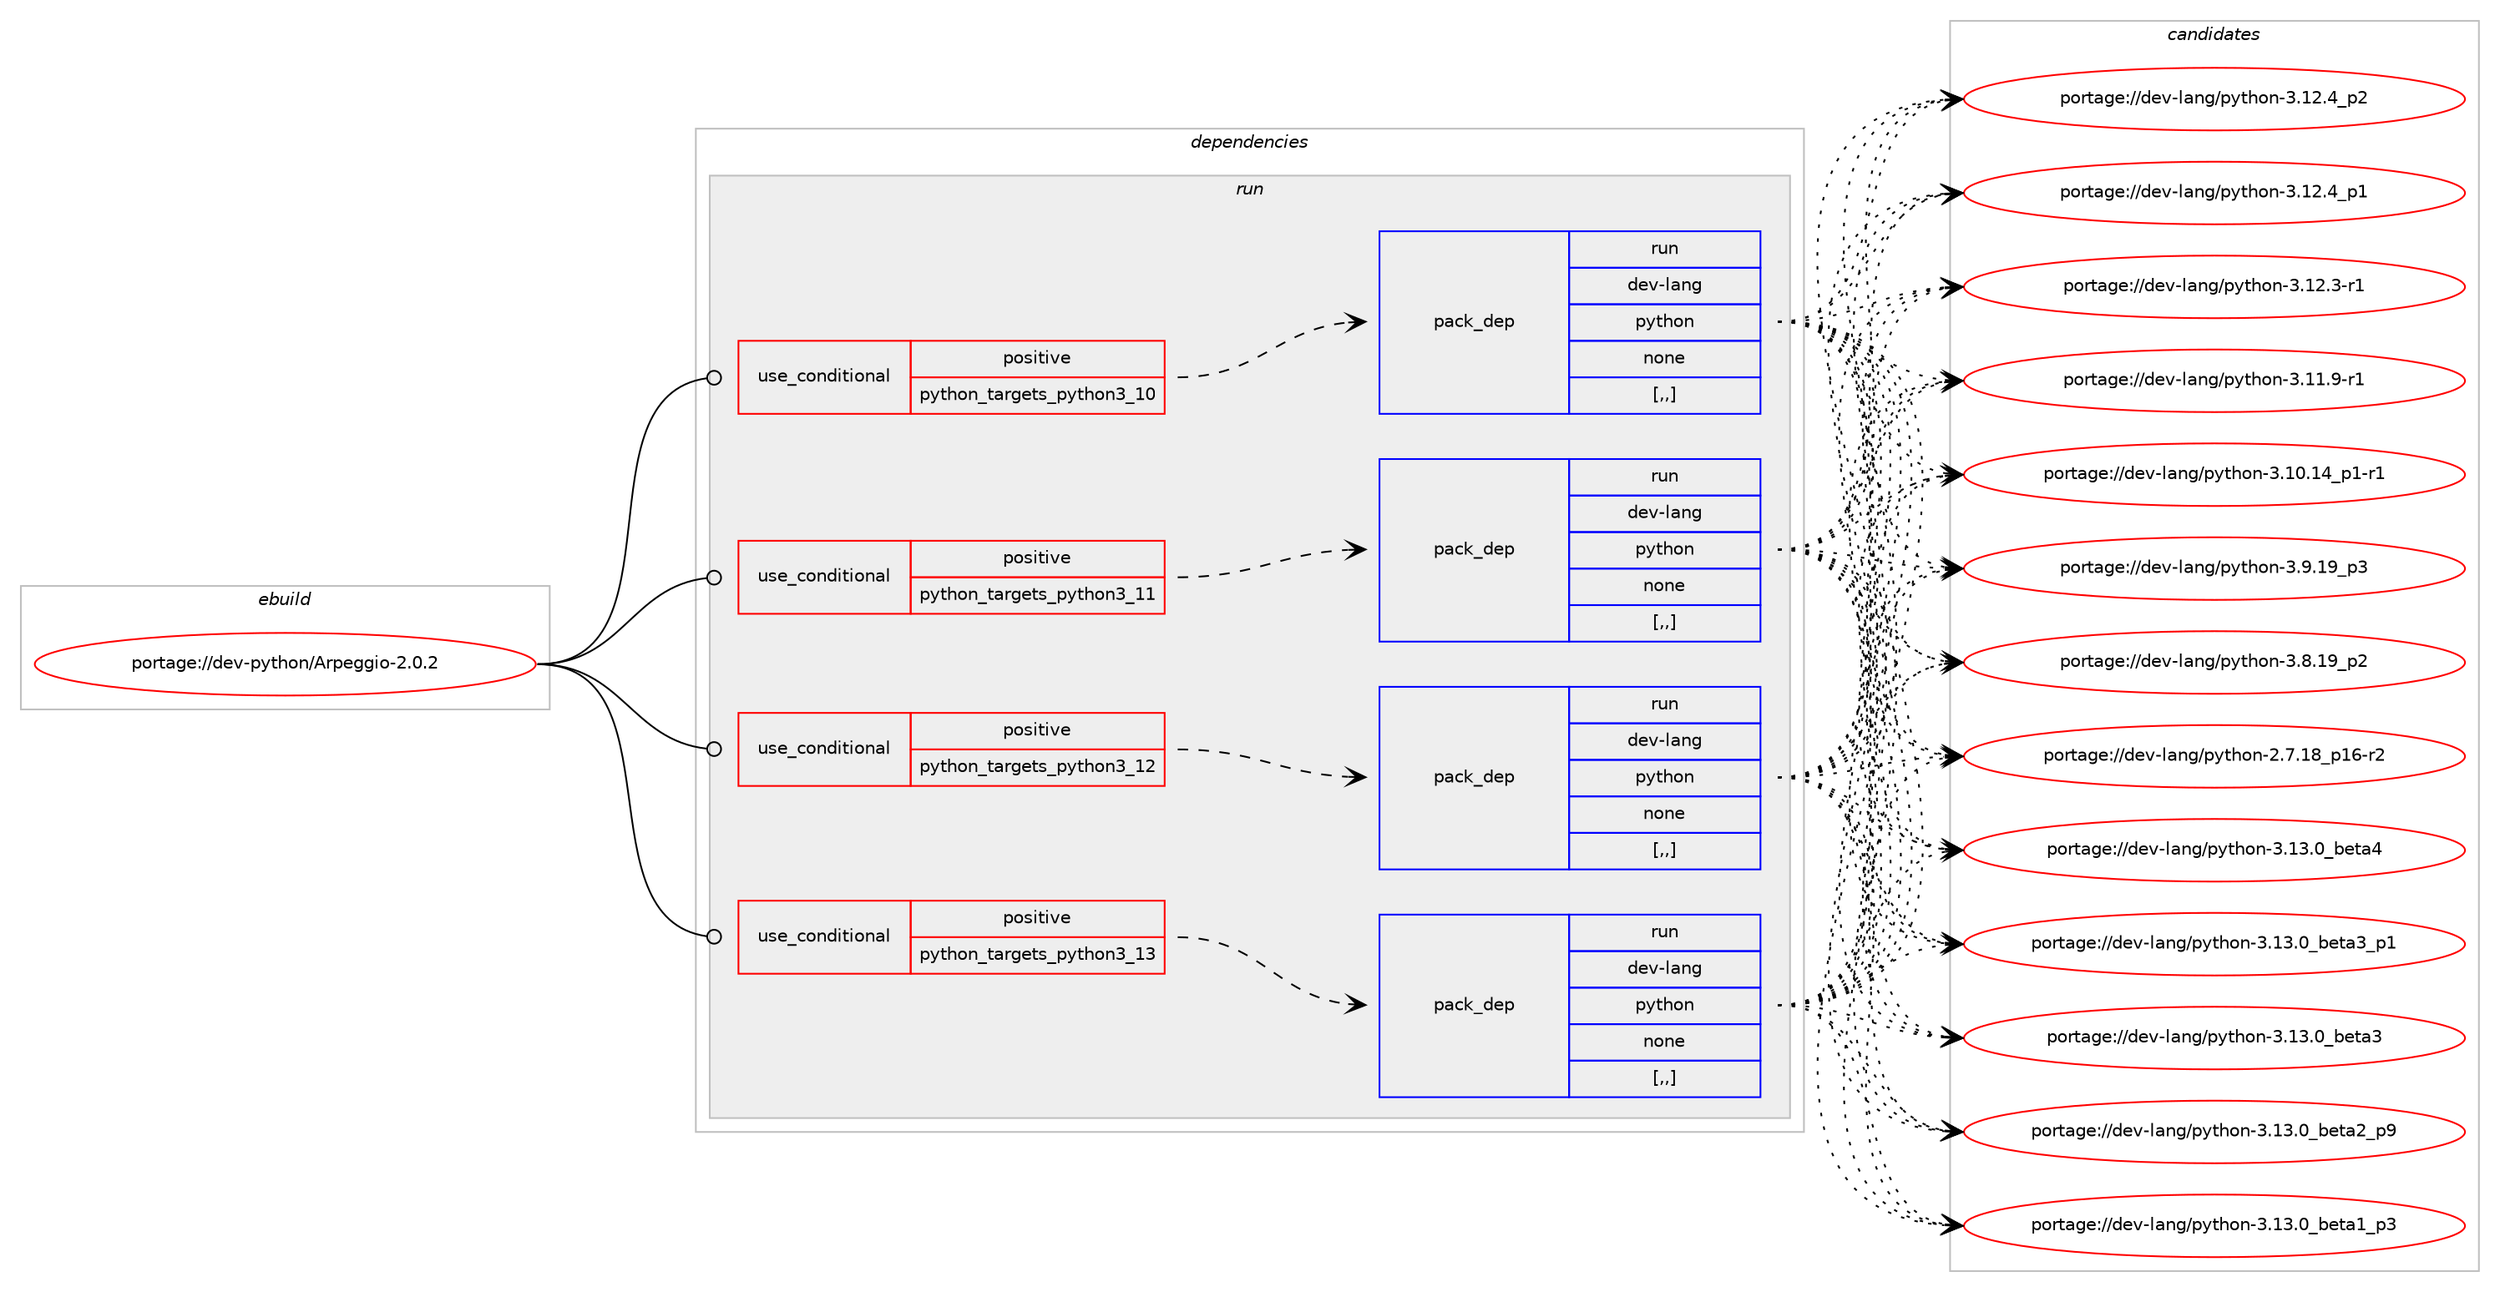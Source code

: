 digraph prolog {

# *************
# Graph options
# *************

newrank=true;
concentrate=true;
compound=true;
graph [rankdir=LR,fontname=Helvetica,fontsize=10,ranksep=1.5];#, ranksep=2.5, nodesep=0.2];
edge  [arrowhead=vee];
node  [fontname=Helvetica,fontsize=10];

# **********
# The ebuild
# **********

subgraph cluster_leftcol {
color=gray;
label=<<i>ebuild</i>>;
id [label="portage://dev-python/Arpeggio-2.0.2", color=red, width=4, href="../dev-python/Arpeggio-2.0.2.svg"];
}

# ****************
# The dependencies
# ****************

subgraph cluster_midcol {
color=gray;
label=<<i>dependencies</i>>;
subgraph cluster_compile {
fillcolor="#eeeeee";
style=filled;
label=<<i>compile</i>>;
}
subgraph cluster_compileandrun {
fillcolor="#eeeeee";
style=filled;
label=<<i>compile and run</i>>;
}
subgraph cluster_run {
fillcolor="#eeeeee";
style=filled;
label=<<i>run</i>>;
subgraph cond30450 {
dependency140943 [label=<<TABLE BORDER="0" CELLBORDER="1" CELLSPACING="0" CELLPADDING="4"><TR><TD ROWSPAN="3" CELLPADDING="10">use_conditional</TD></TR><TR><TD>positive</TD></TR><TR><TD>python_targets_python3_10</TD></TR></TABLE>>, shape=none, color=red];
subgraph pack109250 {
dependency140944 [label=<<TABLE BORDER="0" CELLBORDER="1" CELLSPACING="0" CELLPADDING="4" WIDTH="220"><TR><TD ROWSPAN="6" CELLPADDING="30">pack_dep</TD></TR><TR><TD WIDTH="110">run</TD></TR><TR><TD>dev-lang</TD></TR><TR><TD>python</TD></TR><TR><TD>none</TD></TR><TR><TD>[,,]</TD></TR></TABLE>>, shape=none, color=blue];
}
dependency140943:e -> dependency140944:w [weight=20,style="dashed",arrowhead="vee"];
}
id:e -> dependency140943:w [weight=20,style="solid",arrowhead="odot"];
subgraph cond30451 {
dependency140945 [label=<<TABLE BORDER="0" CELLBORDER="1" CELLSPACING="0" CELLPADDING="4"><TR><TD ROWSPAN="3" CELLPADDING="10">use_conditional</TD></TR><TR><TD>positive</TD></TR><TR><TD>python_targets_python3_11</TD></TR></TABLE>>, shape=none, color=red];
subgraph pack109251 {
dependency140946 [label=<<TABLE BORDER="0" CELLBORDER="1" CELLSPACING="0" CELLPADDING="4" WIDTH="220"><TR><TD ROWSPAN="6" CELLPADDING="30">pack_dep</TD></TR><TR><TD WIDTH="110">run</TD></TR><TR><TD>dev-lang</TD></TR><TR><TD>python</TD></TR><TR><TD>none</TD></TR><TR><TD>[,,]</TD></TR></TABLE>>, shape=none, color=blue];
}
dependency140945:e -> dependency140946:w [weight=20,style="dashed",arrowhead="vee"];
}
id:e -> dependency140945:w [weight=20,style="solid",arrowhead="odot"];
subgraph cond30452 {
dependency140947 [label=<<TABLE BORDER="0" CELLBORDER="1" CELLSPACING="0" CELLPADDING="4"><TR><TD ROWSPAN="3" CELLPADDING="10">use_conditional</TD></TR><TR><TD>positive</TD></TR><TR><TD>python_targets_python3_12</TD></TR></TABLE>>, shape=none, color=red];
subgraph pack109252 {
dependency140948 [label=<<TABLE BORDER="0" CELLBORDER="1" CELLSPACING="0" CELLPADDING="4" WIDTH="220"><TR><TD ROWSPAN="6" CELLPADDING="30">pack_dep</TD></TR><TR><TD WIDTH="110">run</TD></TR><TR><TD>dev-lang</TD></TR><TR><TD>python</TD></TR><TR><TD>none</TD></TR><TR><TD>[,,]</TD></TR></TABLE>>, shape=none, color=blue];
}
dependency140947:e -> dependency140948:w [weight=20,style="dashed",arrowhead="vee"];
}
id:e -> dependency140947:w [weight=20,style="solid",arrowhead="odot"];
subgraph cond30453 {
dependency140949 [label=<<TABLE BORDER="0" CELLBORDER="1" CELLSPACING="0" CELLPADDING="4"><TR><TD ROWSPAN="3" CELLPADDING="10">use_conditional</TD></TR><TR><TD>positive</TD></TR><TR><TD>python_targets_python3_13</TD></TR></TABLE>>, shape=none, color=red];
subgraph pack109253 {
dependency140950 [label=<<TABLE BORDER="0" CELLBORDER="1" CELLSPACING="0" CELLPADDING="4" WIDTH="220"><TR><TD ROWSPAN="6" CELLPADDING="30">pack_dep</TD></TR><TR><TD WIDTH="110">run</TD></TR><TR><TD>dev-lang</TD></TR><TR><TD>python</TD></TR><TR><TD>none</TD></TR><TR><TD>[,,]</TD></TR></TABLE>>, shape=none, color=blue];
}
dependency140949:e -> dependency140950:w [weight=20,style="dashed",arrowhead="vee"];
}
id:e -> dependency140949:w [weight=20,style="solid",arrowhead="odot"];
}
}

# **************
# The candidates
# **************

subgraph cluster_choices {
rank=same;
color=gray;
label=<<i>candidates</i>>;

subgraph choice109250 {
color=black;
nodesep=1;
choice1001011184510897110103471121211161041111104551464951464895981011169752 [label="portage://dev-lang/python-3.13.0_beta4", color=red, width=4,href="../dev-lang/python-3.13.0_beta4.svg"];
choice10010111845108971101034711212111610411111045514649514648959810111697519511249 [label="portage://dev-lang/python-3.13.0_beta3_p1", color=red, width=4,href="../dev-lang/python-3.13.0_beta3_p1.svg"];
choice1001011184510897110103471121211161041111104551464951464895981011169751 [label="portage://dev-lang/python-3.13.0_beta3", color=red, width=4,href="../dev-lang/python-3.13.0_beta3.svg"];
choice10010111845108971101034711212111610411111045514649514648959810111697509511257 [label="portage://dev-lang/python-3.13.0_beta2_p9", color=red, width=4,href="../dev-lang/python-3.13.0_beta2_p9.svg"];
choice10010111845108971101034711212111610411111045514649514648959810111697499511251 [label="portage://dev-lang/python-3.13.0_beta1_p3", color=red, width=4,href="../dev-lang/python-3.13.0_beta1_p3.svg"];
choice100101118451089711010347112121116104111110455146495046529511250 [label="portage://dev-lang/python-3.12.4_p2", color=red, width=4,href="../dev-lang/python-3.12.4_p2.svg"];
choice100101118451089711010347112121116104111110455146495046529511249 [label="portage://dev-lang/python-3.12.4_p1", color=red, width=4,href="../dev-lang/python-3.12.4_p1.svg"];
choice100101118451089711010347112121116104111110455146495046514511449 [label="portage://dev-lang/python-3.12.3-r1", color=red, width=4,href="../dev-lang/python-3.12.3-r1.svg"];
choice100101118451089711010347112121116104111110455146494946574511449 [label="portage://dev-lang/python-3.11.9-r1", color=red, width=4,href="../dev-lang/python-3.11.9-r1.svg"];
choice100101118451089711010347112121116104111110455146494846495295112494511449 [label="portage://dev-lang/python-3.10.14_p1-r1", color=red, width=4,href="../dev-lang/python-3.10.14_p1-r1.svg"];
choice100101118451089711010347112121116104111110455146574649579511251 [label="portage://dev-lang/python-3.9.19_p3", color=red, width=4,href="../dev-lang/python-3.9.19_p3.svg"];
choice100101118451089711010347112121116104111110455146564649579511250 [label="portage://dev-lang/python-3.8.19_p2", color=red, width=4,href="../dev-lang/python-3.8.19_p2.svg"];
choice100101118451089711010347112121116104111110455046554649569511249544511450 [label="portage://dev-lang/python-2.7.18_p16-r2", color=red, width=4,href="../dev-lang/python-2.7.18_p16-r2.svg"];
dependency140944:e -> choice1001011184510897110103471121211161041111104551464951464895981011169752:w [style=dotted,weight="100"];
dependency140944:e -> choice10010111845108971101034711212111610411111045514649514648959810111697519511249:w [style=dotted,weight="100"];
dependency140944:e -> choice1001011184510897110103471121211161041111104551464951464895981011169751:w [style=dotted,weight="100"];
dependency140944:e -> choice10010111845108971101034711212111610411111045514649514648959810111697509511257:w [style=dotted,weight="100"];
dependency140944:e -> choice10010111845108971101034711212111610411111045514649514648959810111697499511251:w [style=dotted,weight="100"];
dependency140944:e -> choice100101118451089711010347112121116104111110455146495046529511250:w [style=dotted,weight="100"];
dependency140944:e -> choice100101118451089711010347112121116104111110455146495046529511249:w [style=dotted,weight="100"];
dependency140944:e -> choice100101118451089711010347112121116104111110455146495046514511449:w [style=dotted,weight="100"];
dependency140944:e -> choice100101118451089711010347112121116104111110455146494946574511449:w [style=dotted,weight="100"];
dependency140944:e -> choice100101118451089711010347112121116104111110455146494846495295112494511449:w [style=dotted,weight="100"];
dependency140944:e -> choice100101118451089711010347112121116104111110455146574649579511251:w [style=dotted,weight="100"];
dependency140944:e -> choice100101118451089711010347112121116104111110455146564649579511250:w [style=dotted,weight="100"];
dependency140944:e -> choice100101118451089711010347112121116104111110455046554649569511249544511450:w [style=dotted,weight="100"];
}
subgraph choice109251 {
color=black;
nodesep=1;
choice1001011184510897110103471121211161041111104551464951464895981011169752 [label="portage://dev-lang/python-3.13.0_beta4", color=red, width=4,href="../dev-lang/python-3.13.0_beta4.svg"];
choice10010111845108971101034711212111610411111045514649514648959810111697519511249 [label="portage://dev-lang/python-3.13.0_beta3_p1", color=red, width=4,href="../dev-lang/python-3.13.0_beta3_p1.svg"];
choice1001011184510897110103471121211161041111104551464951464895981011169751 [label="portage://dev-lang/python-3.13.0_beta3", color=red, width=4,href="../dev-lang/python-3.13.0_beta3.svg"];
choice10010111845108971101034711212111610411111045514649514648959810111697509511257 [label="portage://dev-lang/python-3.13.0_beta2_p9", color=red, width=4,href="../dev-lang/python-3.13.0_beta2_p9.svg"];
choice10010111845108971101034711212111610411111045514649514648959810111697499511251 [label="portage://dev-lang/python-3.13.0_beta1_p3", color=red, width=4,href="../dev-lang/python-3.13.0_beta1_p3.svg"];
choice100101118451089711010347112121116104111110455146495046529511250 [label="portage://dev-lang/python-3.12.4_p2", color=red, width=4,href="../dev-lang/python-3.12.4_p2.svg"];
choice100101118451089711010347112121116104111110455146495046529511249 [label="portage://dev-lang/python-3.12.4_p1", color=red, width=4,href="../dev-lang/python-3.12.4_p1.svg"];
choice100101118451089711010347112121116104111110455146495046514511449 [label="portage://dev-lang/python-3.12.3-r1", color=red, width=4,href="../dev-lang/python-3.12.3-r1.svg"];
choice100101118451089711010347112121116104111110455146494946574511449 [label="portage://dev-lang/python-3.11.9-r1", color=red, width=4,href="../dev-lang/python-3.11.9-r1.svg"];
choice100101118451089711010347112121116104111110455146494846495295112494511449 [label="portage://dev-lang/python-3.10.14_p1-r1", color=red, width=4,href="../dev-lang/python-3.10.14_p1-r1.svg"];
choice100101118451089711010347112121116104111110455146574649579511251 [label="portage://dev-lang/python-3.9.19_p3", color=red, width=4,href="../dev-lang/python-3.9.19_p3.svg"];
choice100101118451089711010347112121116104111110455146564649579511250 [label="portage://dev-lang/python-3.8.19_p2", color=red, width=4,href="../dev-lang/python-3.8.19_p2.svg"];
choice100101118451089711010347112121116104111110455046554649569511249544511450 [label="portage://dev-lang/python-2.7.18_p16-r2", color=red, width=4,href="../dev-lang/python-2.7.18_p16-r2.svg"];
dependency140946:e -> choice1001011184510897110103471121211161041111104551464951464895981011169752:w [style=dotted,weight="100"];
dependency140946:e -> choice10010111845108971101034711212111610411111045514649514648959810111697519511249:w [style=dotted,weight="100"];
dependency140946:e -> choice1001011184510897110103471121211161041111104551464951464895981011169751:w [style=dotted,weight="100"];
dependency140946:e -> choice10010111845108971101034711212111610411111045514649514648959810111697509511257:w [style=dotted,weight="100"];
dependency140946:e -> choice10010111845108971101034711212111610411111045514649514648959810111697499511251:w [style=dotted,weight="100"];
dependency140946:e -> choice100101118451089711010347112121116104111110455146495046529511250:w [style=dotted,weight="100"];
dependency140946:e -> choice100101118451089711010347112121116104111110455146495046529511249:w [style=dotted,weight="100"];
dependency140946:e -> choice100101118451089711010347112121116104111110455146495046514511449:w [style=dotted,weight="100"];
dependency140946:e -> choice100101118451089711010347112121116104111110455146494946574511449:w [style=dotted,weight="100"];
dependency140946:e -> choice100101118451089711010347112121116104111110455146494846495295112494511449:w [style=dotted,weight="100"];
dependency140946:e -> choice100101118451089711010347112121116104111110455146574649579511251:w [style=dotted,weight="100"];
dependency140946:e -> choice100101118451089711010347112121116104111110455146564649579511250:w [style=dotted,weight="100"];
dependency140946:e -> choice100101118451089711010347112121116104111110455046554649569511249544511450:w [style=dotted,weight="100"];
}
subgraph choice109252 {
color=black;
nodesep=1;
choice1001011184510897110103471121211161041111104551464951464895981011169752 [label="portage://dev-lang/python-3.13.0_beta4", color=red, width=4,href="../dev-lang/python-3.13.0_beta4.svg"];
choice10010111845108971101034711212111610411111045514649514648959810111697519511249 [label="portage://dev-lang/python-3.13.0_beta3_p1", color=red, width=4,href="../dev-lang/python-3.13.0_beta3_p1.svg"];
choice1001011184510897110103471121211161041111104551464951464895981011169751 [label="portage://dev-lang/python-3.13.0_beta3", color=red, width=4,href="../dev-lang/python-3.13.0_beta3.svg"];
choice10010111845108971101034711212111610411111045514649514648959810111697509511257 [label="portage://dev-lang/python-3.13.0_beta2_p9", color=red, width=4,href="../dev-lang/python-3.13.0_beta2_p9.svg"];
choice10010111845108971101034711212111610411111045514649514648959810111697499511251 [label="portage://dev-lang/python-3.13.0_beta1_p3", color=red, width=4,href="../dev-lang/python-3.13.0_beta1_p3.svg"];
choice100101118451089711010347112121116104111110455146495046529511250 [label="portage://dev-lang/python-3.12.4_p2", color=red, width=4,href="../dev-lang/python-3.12.4_p2.svg"];
choice100101118451089711010347112121116104111110455146495046529511249 [label="portage://dev-lang/python-3.12.4_p1", color=red, width=4,href="../dev-lang/python-3.12.4_p1.svg"];
choice100101118451089711010347112121116104111110455146495046514511449 [label="portage://dev-lang/python-3.12.3-r1", color=red, width=4,href="../dev-lang/python-3.12.3-r1.svg"];
choice100101118451089711010347112121116104111110455146494946574511449 [label="portage://dev-lang/python-3.11.9-r1", color=red, width=4,href="../dev-lang/python-3.11.9-r1.svg"];
choice100101118451089711010347112121116104111110455146494846495295112494511449 [label="portage://dev-lang/python-3.10.14_p1-r1", color=red, width=4,href="../dev-lang/python-3.10.14_p1-r1.svg"];
choice100101118451089711010347112121116104111110455146574649579511251 [label="portage://dev-lang/python-3.9.19_p3", color=red, width=4,href="../dev-lang/python-3.9.19_p3.svg"];
choice100101118451089711010347112121116104111110455146564649579511250 [label="portage://dev-lang/python-3.8.19_p2", color=red, width=4,href="../dev-lang/python-3.8.19_p2.svg"];
choice100101118451089711010347112121116104111110455046554649569511249544511450 [label="portage://dev-lang/python-2.7.18_p16-r2", color=red, width=4,href="../dev-lang/python-2.7.18_p16-r2.svg"];
dependency140948:e -> choice1001011184510897110103471121211161041111104551464951464895981011169752:w [style=dotted,weight="100"];
dependency140948:e -> choice10010111845108971101034711212111610411111045514649514648959810111697519511249:w [style=dotted,weight="100"];
dependency140948:e -> choice1001011184510897110103471121211161041111104551464951464895981011169751:w [style=dotted,weight="100"];
dependency140948:e -> choice10010111845108971101034711212111610411111045514649514648959810111697509511257:w [style=dotted,weight="100"];
dependency140948:e -> choice10010111845108971101034711212111610411111045514649514648959810111697499511251:w [style=dotted,weight="100"];
dependency140948:e -> choice100101118451089711010347112121116104111110455146495046529511250:w [style=dotted,weight="100"];
dependency140948:e -> choice100101118451089711010347112121116104111110455146495046529511249:w [style=dotted,weight="100"];
dependency140948:e -> choice100101118451089711010347112121116104111110455146495046514511449:w [style=dotted,weight="100"];
dependency140948:e -> choice100101118451089711010347112121116104111110455146494946574511449:w [style=dotted,weight="100"];
dependency140948:e -> choice100101118451089711010347112121116104111110455146494846495295112494511449:w [style=dotted,weight="100"];
dependency140948:e -> choice100101118451089711010347112121116104111110455146574649579511251:w [style=dotted,weight="100"];
dependency140948:e -> choice100101118451089711010347112121116104111110455146564649579511250:w [style=dotted,weight="100"];
dependency140948:e -> choice100101118451089711010347112121116104111110455046554649569511249544511450:w [style=dotted,weight="100"];
}
subgraph choice109253 {
color=black;
nodesep=1;
choice1001011184510897110103471121211161041111104551464951464895981011169752 [label="portage://dev-lang/python-3.13.0_beta4", color=red, width=4,href="../dev-lang/python-3.13.0_beta4.svg"];
choice10010111845108971101034711212111610411111045514649514648959810111697519511249 [label="portage://dev-lang/python-3.13.0_beta3_p1", color=red, width=4,href="../dev-lang/python-3.13.0_beta3_p1.svg"];
choice1001011184510897110103471121211161041111104551464951464895981011169751 [label="portage://dev-lang/python-3.13.0_beta3", color=red, width=4,href="../dev-lang/python-3.13.0_beta3.svg"];
choice10010111845108971101034711212111610411111045514649514648959810111697509511257 [label="portage://dev-lang/python-3.13.0_beta2_p9", color=red, width=4,href="../dev-lang/python-3.13.0_beta2_p9.svg"];
choice10010111845108971101034711212111610411111045514649514648959810111697499511251 [label="portage://dev-lang/python-3.13.0_beta1_p3", color=red, width=4,href="../dev-lang/python-3.13.0_beta1_p3.svg"];
choice100101118451089711010347112121116104111110455146495046529511250 [label="portage://dev-lang/python-3.12.4_p2", color=red, width=4,href="../dev-lang/python-3.12.4_p2.svg"];
choice100101118451089711010347112121116104111110455146495046529511249 [label="portage://dev-lang/python-3.12.4_p1", color=red, width=4,href="../dev-lang/python-3.12.4_p1.svg"];
choice100101118451089711010347112121116104111110455146495046514511449 [label="portage://dev-lang/python-3.12.3-r1", color=red, width=4,href="../dev-lang/python-3.12.3-r1.svg"];
choice100101118451089711010347112121116104111110455146494946574511449 [label="portage://dev-lang/python-3.11.9-r1", color=red, width=4,href="../dev-lang/python-3.11.9-r1.svg"];
choice100101118451089711010347112121116104111110455146494846495295112494511449 [label="portage://dev-lang/python-3.10.14_p1-r1", color=red, width=4,href="../dev-lang/python-3.10.14_p1-r1.svg"];
choice100101118451089711010347112121116104111110455146574649579511251 [label="portage://dev-lang/python-3.9.19_p3", color=red, width=4,href="../dev-lang/python-3.9.19_p3.svg"];
choice100101118451089711010347112121116104111110455146564649579511250 [label="portage://dev-lang/python-3.8.19_p2", color=red, width=4,href="../dev-lang/python-3.8.19_p2.svg"];
choice100101118451089711010347112121116104111110455046554649569511249544511450 [label="portage://dev-lang/python-2.7.18_p16-r2", color=red, width=4,href="../dev-lang/python-2.7.18_p16-r2.svg"];
dependency140950:e -> choice1001011184510897110103471121211161041111104551464951464895981011169752:w [style=dotted,weight="100"];
dependency140950:e -> choice10010111845108971101034711212111610411111045514649514648959810111697519511249:w [style=dotted,weight="100"];
dependency140950:e -> choice1001011184510897110103471121211161041111104551464951464895981011169751:w [style=dotted,weight="100"];
dependency140950:e -> choice10010111845108971101034711212111610411111045514649514648959810111697509511257:w [style=dotted,weight="100"];
dependency140950:e -> choice10010111845108971101034711212111610411111045514649514648959810111697499511251:w [style=dotted,weight="100"];
dependency140950:e -> choice100101118451089711010347112121116104111110455146495046529511250:w [style=dotted,weight="100"];
dependency140950:e -> choice100101118451089711010347112121116104111110455146495046529511249:w [style=dotted,weight="100"];
dependency140950:e -> choice100101118451089711010347112121116104111110455146495046514511449:w [style=dotted,weight="100"];
dependency140950:e -> choice100101118451089711010347112121116104111110455146494946574511449:w [style=dotted,weight="100"];
dependency140950:e -> choice100101118451089711010347112121116104111110455146494846495295112494511449:w [style=dotted,weight="100"];
dependency140950:e -> choice100101118451089711010347112121116104111110455146574649579511251:w [style=dotted,weight="100"];
dependency140950:e -> choice100101118451089711010347112121116104111110455146564649579511250:w [style=dotted,weight="100"];
dependency140950:e -> choice100101118451089711010347112121116104111110455046554649569511249544511450:w [style=dotted,weight="100"];
}
}

}
